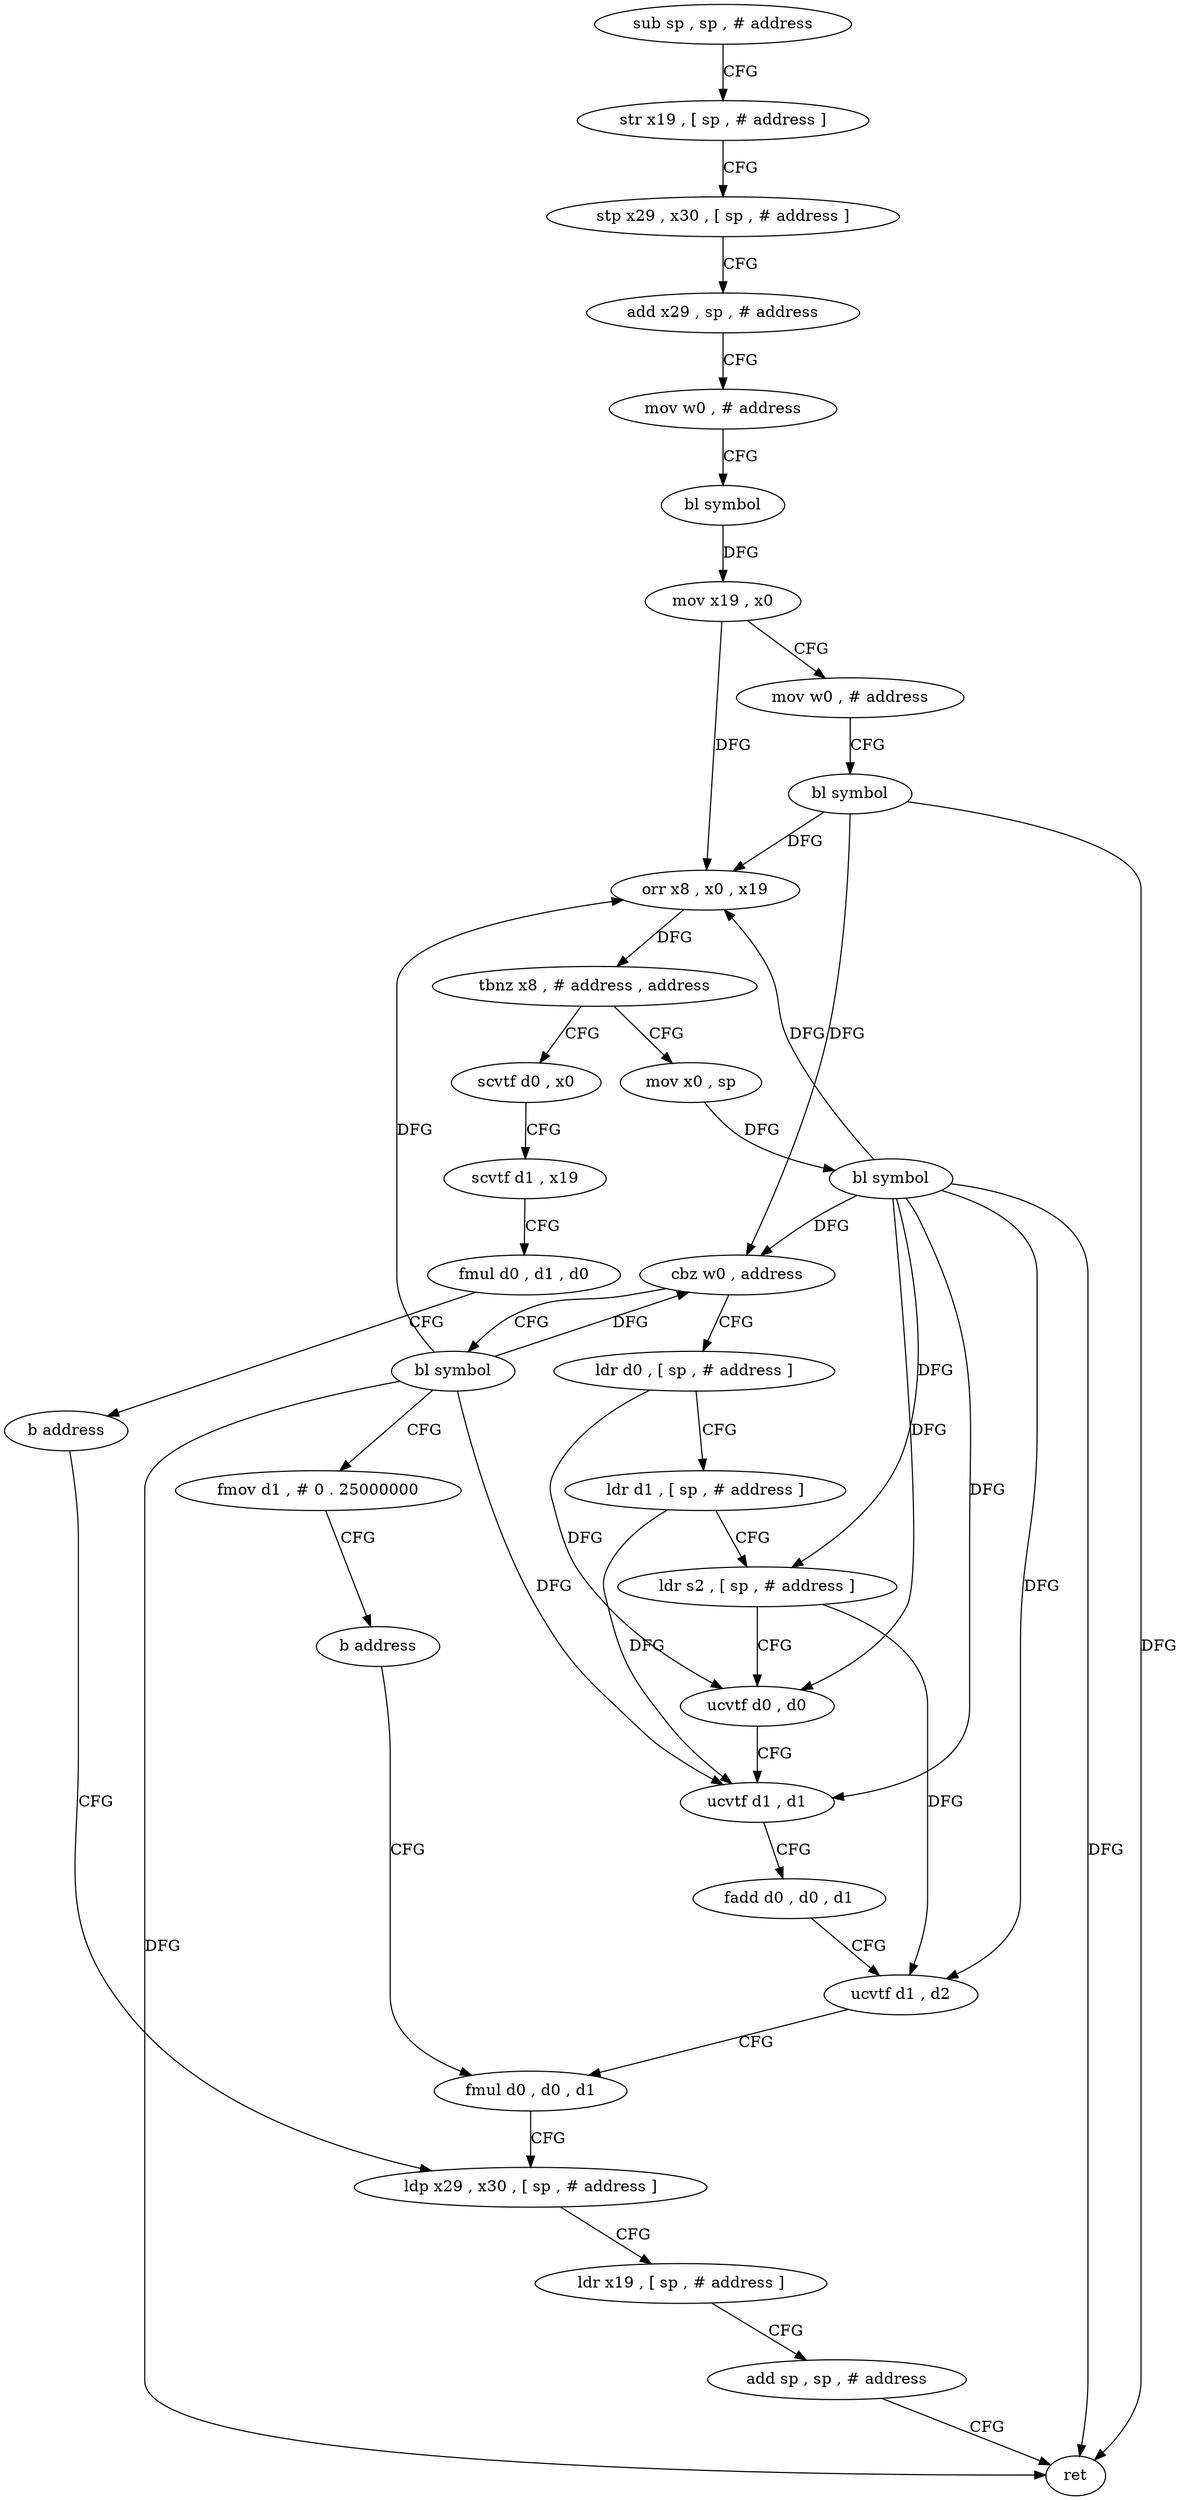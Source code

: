 digraph "func" {
"4212132" [label = "sub sp , sp , # address" ]
"4212136" [label = "str x19 , [ sp , # address ]" ]
"4212140" [label = "stp x29 , x30 , [ sp , # address ]" ]
"4212144" [label = "add x29 , sp , # address" ]
"4212148" [label = "mov w0 , # address" ]
"4212152" [label = "bl symbol" ]
"4212156" [label = "mov x19 , x0" ]
"4212160" [label = "mov w0 , # address" ]
"4212164" [label = "bl symbol" ]
"4212168" [label = "orr x8 , x0 , x19" ]
"4212172" [label = "tbnz x8 , # address , address" ]
"4212192" [label = "mov x0 , sp" ]
"4212176" [label = "scvtf d0 , x0" ]
"4212196" [label = "bl symbol" ]
"4212200" [label = "cbz w0 , address" ]
"4212216" [label = "ldr d0 , [ sp , # address ]" ]
"4212204" [label = "bl symbol" ]
"4212180" [label = "scvtf d1 , x19" ]
"4212184" [label = "fmul d0 , d1 , d0" ]
"4212188" [label = "b address" ]
"4212248" [label = "ldp x29 , x30 , [ sp , # address ]" ]
"4212220" [label = "ldr d1 , [ sp , # address ]" ]
"4212224" [label = "ldr s2 , [ sp , # address ]" ]
"4212228" [label = "ucvtf d0 , d0" ]
"4212232" [label = "ucvtf d1 , d1" ]
"4212236" [label = "fadd d0 , d0 , d1" ]
"4212240" [label = "ucvtf d1 , d2" ]
"4212244" [label = "fmul d0 , d0 , d1" ]
"4212208" [label = "fmov d1 , # 0 . 25000000" ]
"4212212" [label = "b address" ]
"4212252" [label = "ldr x19 , [ sp , # address ]" ]
"4212256" [label = "add sp , sp , # address" ]
"4212260" [label = "ret" ]
"4212132" -> "4212136" [ label = "CFG" ]
"4212136" -> "4212140" [ label = "CFG" ]
"4212140" -> "4212144" [ label = "CFG" ]
"4212144" -> "4212148" [ label = "CFG" ]
"4212148" -> "4212152" [ label = "CFG" ]
"4212152" -> "4212156" [ label = "DFG" ]
"4212156" -> "4212160" [ label = "CFG" ]
"4212156" -> "4212168" [ label = "DFG" ]
"4212160" -> "4212164" [ label = "CFG" ]
"4212164" -> "4212168" [ label = "DFG" ]
"4212164" -> "4212200" [ label = "DFG" ]
"4212164" -> "4212260" [ label = "DFG" ]
"4212168" -> "4212172" [ label = "DFG" ]
"4212172" -> "4212192" [ label = "CFG" ]
"4212172" -> "4212176" [ label = "CFG" ]
"4212192" -> "4212196" [ label = "DFG" ]
"4212176" -> "4212180" [ label = "CFG" ]
"4212196" -> "4212200" [ label = "DFG" ]
"4212196" -> "4212168" [ label = "DFG" ]
"4212196" -> "4212260" [ label = "DFG" ]
"4212196" -> "4212228" [ label = "DFG" ]
"4212196" -> "4212232" [ label = "DFG" ]
"4212196" -> "4212224" [ label = "DFG" ]
"4212196" -> "4212240" [ label = "DFG" ]
"4212200" -> "4212216" [ label = "CFG" ]
"4212200" -> "4212204" [ label = "CFG" ]
"4212216" -> "4212220" [ label = "CFG" ]
"4212216" -> "4212228" [ label = "DFG" ]
"4212204" -> "4212208" [ label = "CFG" ]
"4212204" -> "4212200" [ label = "DFG" ]
"4212204" -> "4212232" [ label = "DFG" ]
"4212204" -> "4212168" [ label = "DFG" ]
"4212204" -> "4212260" [ label = "DFG" ]
"4212180" -> "4212184" [ label = "CFG" ]
"4212184" -> "4212188" [ label = "CFG" ]
"4212188" -> "4212248" [ label = "CFG" ]
"4212248" -> "4212252" [ label = "CFG" ]
"4212220" -> "4212224" [ label = "CFG" ]
"4212220" -> "4212232" [ label = "DFG" ]
"4212224" -> "4212228" [ label = "CFG" ]
"4212224" -> "4212240" [ label = "DFG" ]
"4212228" -> "4212232" [ label = "CFG" ]
"4212232" -> "4212236" [ label = "CFG" ]
"4212236" -> "4212240" [ label = "CFG" ]
"4212240" -> "4212244" [ label = "CFG" ]
"4212244" -> "4212248" [ label = "CFG" ]
"4212208" -> "4212212" [ label = "CFG" ]
"4212212" -> "4212244" [ label = "CFG" ]
"4212252" -> "4212256" [ label = "CFG" ]
"4212256" -> "4212260" [ label = "CFG" ]
}

